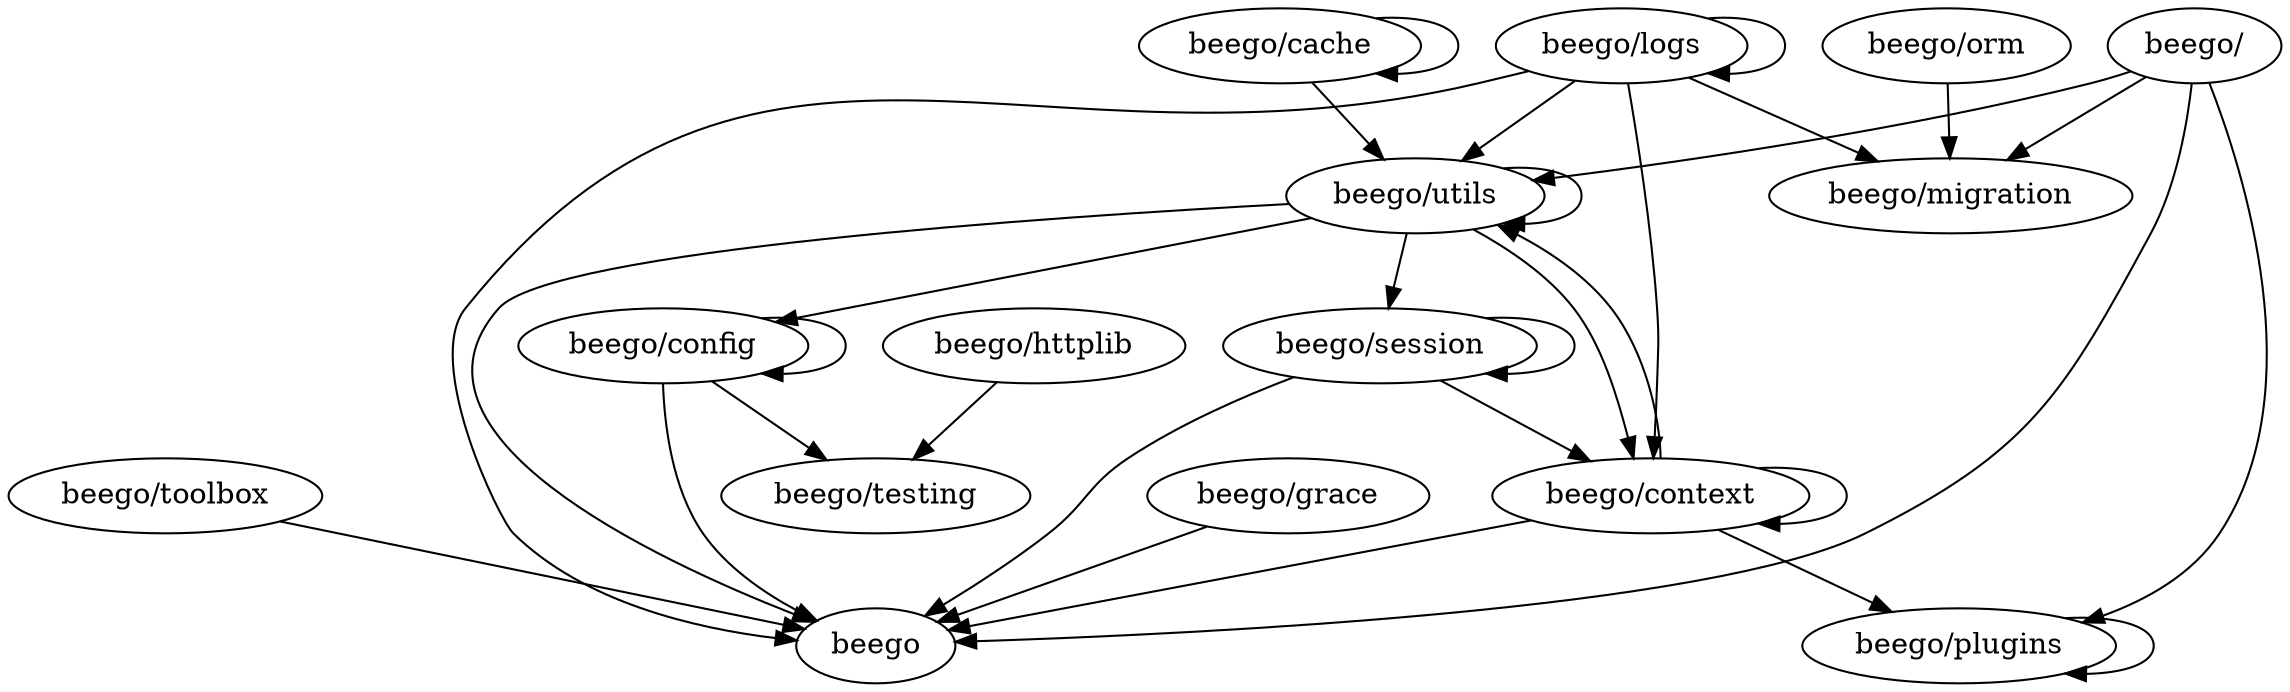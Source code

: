 digraph G {
	"beego/utils" -> "beego/session"
	"beego/logs" -> "beego/logs"
	"beego/utils" -> "beego"
	"beego/httplib" -> "beego/testing"
	"beego/cache" -> "beego/cache"
	"beego/config" -> "beego"
	"beego/context" -> "beego"
	"beego/" -> "beego/migration"
	"beego/context" -> "beego/plugins"
	"beego/logs" -> "beego/context"
	"beego/config" -> "beego/config"
	"beego/orm" -> "beego/migration"
	"beego/config" -> "beego/testing"
	"beego/logs" -> "beego"
	"beego/utils" -> "beego/utils"
	"beego/context" -> "beego/utils"
	"beego/cache" -> "beego/utils"
	"beego/utils" -> "beego/context"
	"beego/logs" -> "beego/utils"
	"beego/" -> "beego/utils"
	"beego/session" -> "beego/session"
	"beego/utils" -> "beego/config"
	"beego/logs" -> "beego/migration"
	"beego/session" -> "beego/context"
	"beego/context" -> "beego/context"
	"beego/grace" -> "beego"
	"beego/plugins" -> "beego/plugins"
	"beego/" -> "beego/plugins"
	"beego/" -> "beego"
	"beego/toolbox" -> "beego"
	"beego/session" -> "beego"
}
